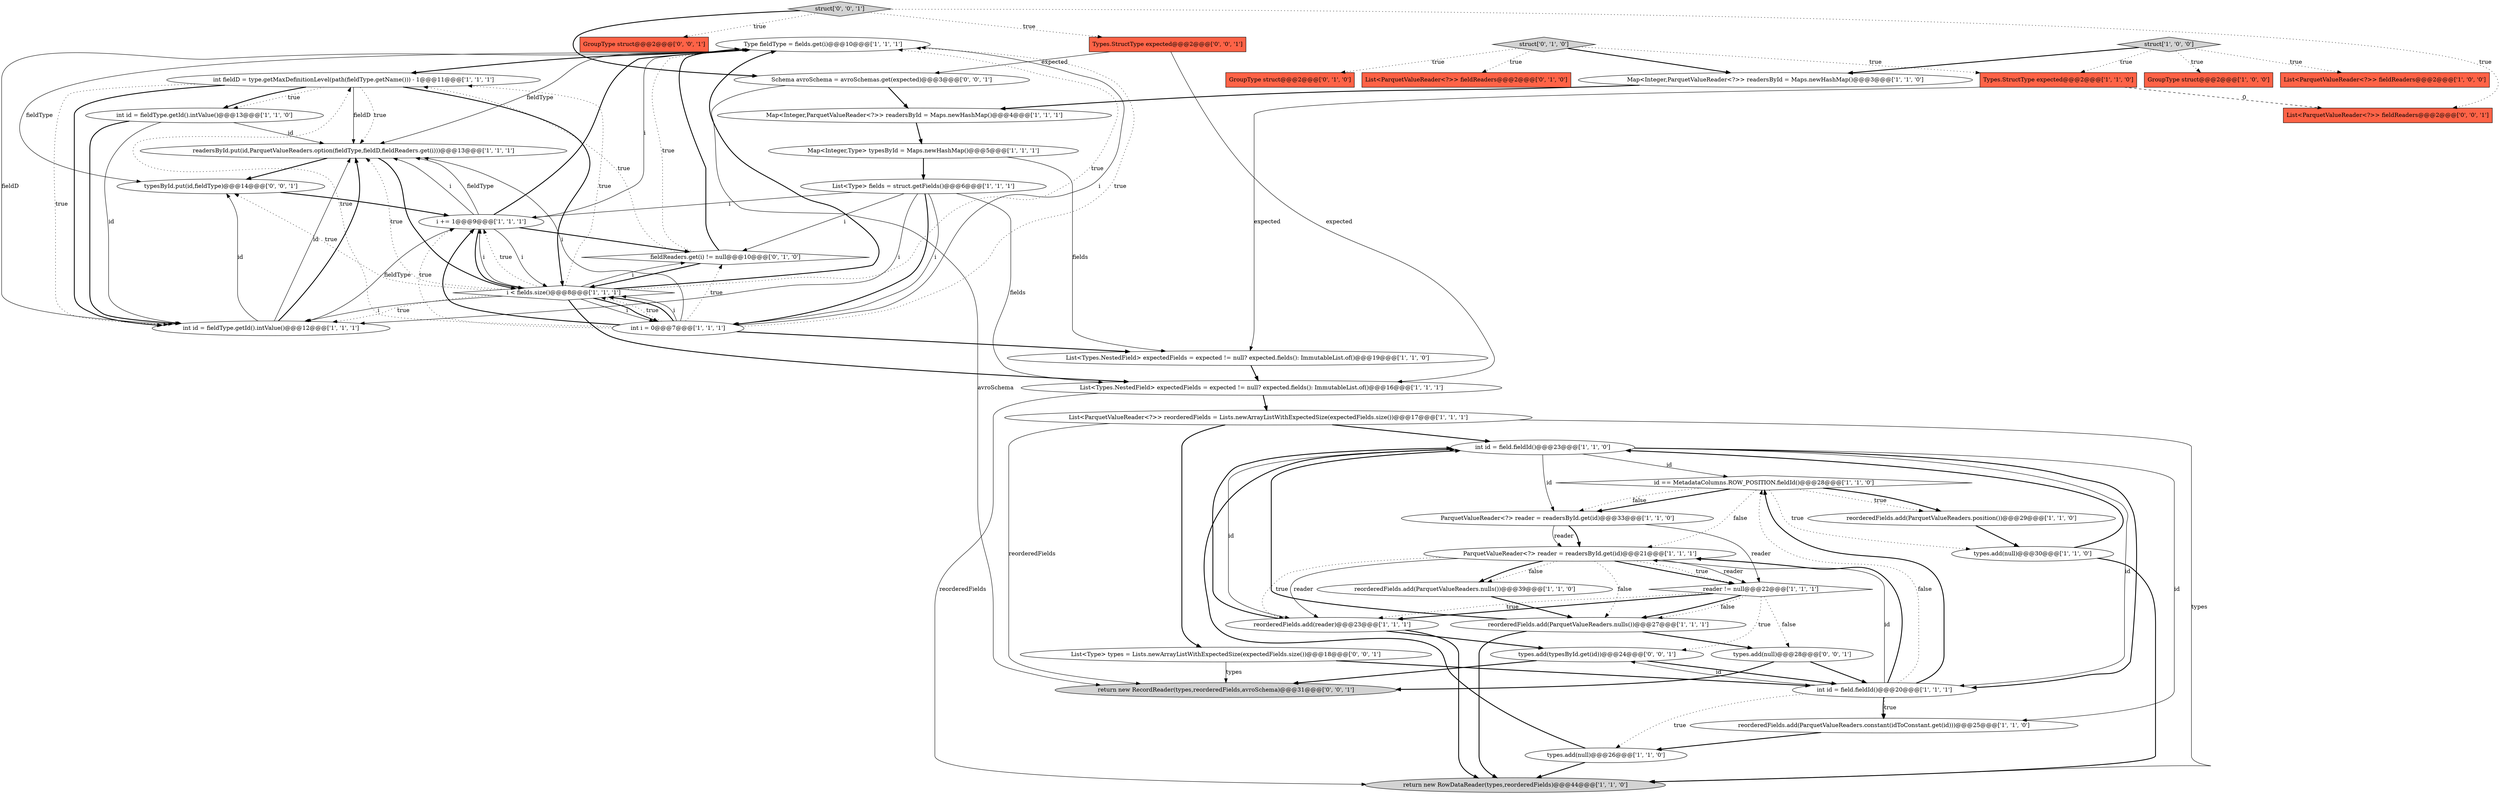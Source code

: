 digraph {
13 [style = filled, label = "Type fieldType = fields.get(i)@@@10@@@['1', '1', '1']", fillcolor = white, shape = ellipse image = "AAA0AAABBB1BBB"];
26 [style = filled, label = "Types.StructType expected@@@2@@@['1', '1', '0']", fillcolor = tomato, shape = box image = "AAA0AAABBB1BBB"];
0 [style = filled, label = "id == MetadataColumns.ROW_POSITION.fieldId()@@@28@@@['1', '1', '0']", fillcolor = white, shape = diamond image = "AAA0AAABBB1BBB"];
27 [style = filled, label = "types.add(null)@@@30@@@['1', '1', '0']", fillcolor = white, shape = ellipse image = "AAA0AAABBB1BBB"];
30 [style = filled, label = "int id = field.fieldId()@@@20@@@['1', '1', '1']", fillcolor = white, shape = ellipse image = "AAA0AAABBB1BBB"];
1 [style = filled, label = "i += 1@@@9@@@['1', '1', '1']", fillcolor = white, shape = ellipse image = "AAA0AAABBB1BBB"];
44 [style = filled, label = "types.add(typesById.get(id))@@@24@@@['0', '0', '1']", fillcolor = white, shape = ellipse image = "AAA0AAABBB3BBB"];
12 [style = filled, label = "List<Types.NestedField> expectedFields = expected != null? expected.fields(): ImmutableList.of()@@@16@@@['1', '1', '1']", fillcolor = white, shape = ellipse image = "AAA0AAABBB1BBB"];
29 [style = filled, label = "int id = field.fieldId()@@@23@@@['1', '1', '0']", fillcolor = white, shape = ellipse image = "AAA0AAABBB1BBB"];
33 [style = filled, label = "GroupType struct@@@2@@@['0', '1', '0']", fillcolor = tomato, shape = box image = "AAA0AAABBB2BBB"];
5 [style = filled, label = "Map<Integer,ParquetValueReader<?>> readersById = Maps.newHashMap()@@@3@@@['1', '1', '0']", fillcolor = white, shape = ellipse image = "AAA0AAABBB1BBB"];
41 [style = filled, label = "List<Type> types = Lists.newArrayListWithExpectedSize(expectedFields.size())@@@18@@@['0', '0', '1']", fillcolor = white, shape = ellipse image = "AAA0AAABBB3BBB"];
28 [style = filled, label = "int id = fieldType.getId().intValue()@@@13@@@['1', '1', '0']", fillcolor = white, shape = ellipse image = "AAA0AAABBB1BBB"];
37 [style = filled, label = "GroupType struct@@@2@@@['0', '0', '1']", fillcolor = tomato, shape = box image = "AAA0AAABBB3BBB"];
35 [style = filled, label = "struct['0', '1', '0']", fillcolor = lightgray, shape = diamond image = "AAA0AAABBB2BBB"];
25 [style = filled, label = "Map<Integer,Type> typesById = Maps.newHashMap()@@@5@@@['1', '1', '1']", fillcolor = white, shape = ellipse image = "AAA0AAABBB1BBB"];
21 [style = filled, label = "int fieldD = type.getMaxDefinitionLevel(path(fieldType.getName())) - 1@@@11@@@['1', '1', '1']", fillcolor = white, shape = ellipse image = "AAA0AAABBB1BBB"];
36 [style = filled, label = "List<ParquetValueReader<?>> fieldReaders@@@2@@@['0', '1', '0']", fillcolor = tomato, shape = box image = "AAA0AAABBB2BBB"];
8 [style = filled, label = "ParquetValueReader<?> reader = readersById.get(id)@@@21@@@['1', '1', '1']", fillcolor = white, shape = ellipse image = "AAA0AAABBB1BBB"];
43 [style = filled, label = "List<ParquetValueReader<?>> fieldReaders@@@2@@@['0', '0', '1']", fillcolor = tomato, shape = box image = "AAA0AAABBB3BBB"];
31 [style = filled, label = "reorderedFields.add(ParquetValueReaders.position())@@@29@@@['1', '1', '0']", fillcolor = white, shape = ellipse image = "AAA0AAABBB1BBB"];
22 [style = filled, label = "GroupType struct@@@2@@@['1', '0', '0']", fillcolor = tomato, shape = box image = "AAA0AAABBB1BBB"];
24 [style = filled, label = "readersById.put(id,ParquetValueReaders.option(fieldType,fieldD,fieldReaders.get(i)))@@@13@@@['1', '1', '1']", fillcolor = white, shape = ellipse image = "AAA0AAABBB1BBB"];
20 [style = filled, label = "reader != null@@@22@@@['1', '1', '1']", fillcolor = white, shape = diamond image = "AAA0AAABBB1BBB"];
6 [style = filled, label = "reorderedFields.add(ParquetValueReaders.constant(idToConstant.get(id)))@@@25@@@['1', '1', '0']", fillcolor = white, shape = ellipse image = "AAA0AAABBB1BBB"];
3 [style = filled, label = "reorderedFields.add(ParquetValueReaders.nulls())@@@27@@@['1', '1', '1']", fillcolor = white, shape = ellipse image = "AAA0AAABBB1BBB"];
9 [style = filled, label = "return new RowDataReader(types,reorderedFields)@@@44@@@['1', '1', '0']", fillcolor = lightgray, shape = ellipse image = "AAA0AAABBB1BBB"];
2 [style = filled, label = "reorderedFields.add(reader)@@@23@@@['1', '1', '1']", fillcolor = white, shape = ellipse image = "AAA0AAABBB1BBB"];
40 [style = filled, label = "typesById.put(id,fieldType)@@@14@@@['0', '0', '1']", fillcolor = white, shape = ellipse image = "AAA0AAABBB3BBB"];
19 [style = filled, label = "List<Type> fields = struct.getFields()@@@6@@@['1', '1', '1']", fillcolor = white, shape = ellipse image = "AAA0AAABBB1BBB"];
7 [style = filled, label = "i < fields.size()@@@8@@@['1', '1', '1']", fillcolor = white, shape = diamond image = "AAA0AAABBB1BBB"];
17 [style = filled, label = "reorderedFields.add(ParquetValueReaders.nulls())@@@39@@@['1', '1', '0']", fillcolor = white, shape = ellipse image = "AAA0AAABBB1BBB"];
11 [style = filled, label = "int id = fieldType.getId().intValue()@@@12@@@['1', '1', '1']", fillcolor = white, shape = ellipse image = "AAA0AAABBB1BBB"];
39 [style = filled, label = "Schema avroSchema = avroSchemas.get(expected)@@@3@@@['0', '0', '1']", fillcolor = white, shape = ellipse image = "AAA0AAABBB3BBB"];
45 [style = filled, label = "struct['0', '0', '1']", fillcolor = lightgray, shape = diamond image = "AAA0AAABBB3BBB"];
16 [style = filled, label = "List<Types.NestedField> expectedFields = expected != null? expected.fields(): ImmutableList.of()@@@19@@@['1', '1', '0']", fillcolor = white, shape = ellipse image = "AAA0AAABBB1BBB"];
15 [style = filled, label = "List<ParquetValueReader<?>> reorderedFields = Lists.newArrayListWithExpectedSize(expectedFields.size())@@@17@@@['1', '1', '1']", fillcolor = white, shape = ellipse image = "AAA0AAABBB1BBB"];
34 [style = filled, label = "fieldReaders.get(i) != null@@@10@@@['0', '1', '0']", fillcolor = white, shape = diamond image = "AAA1AAABBB2BBB"];
23 [style = filled, label = "Map<Integer,ParquetValueReader<?>> readersById = Maps.newHashMap()@@@4@@@['1', '1', '1']", fillcolor = white, shape = ellipse image = "AAA0AAABBB1BBB"];
38 [style = filled, label = "Types.StructType expected@@@2@@@['0', '0', '1']", fillcolor = tomato, shape = box image = "AAA0AAABBB3BBB"];
14 [style = filled, label = "int i = 0@@@7@@@['1', '1', '1']", fillcolor = white, shape = ellipse image = "AAA0AAABBB1BBB"];
46 [style = filled, label = "return new RecordReader(types,reorderedFields,avroSchema)@@@31@@@['0', '0', '1']", fillcolor = lightgray, shape = ellipse image = "AAA0AAABBB3BBB"];
10 [style = filled, label = "List<ParquetValueReader<?>> fieldReaders@@@2@@@['1', '0', '0']", fillcolor = tomato, shape = box image = "AAA0AAABBB1BBB"];
4 [style = filled, label = "ParquetValueReader<?> reader = readersById.get(id)@@@33@@@['1', '1', '0']", fillcolor = white, shape = ellipse image = "AAA0AAABBB1BBB"];
32 [style = filled, label = "struct['1', '0', '0']", fillcolor = lightgray, shape = diamond image = "AAA0AAABBB1BBB"];
42 [style = filled, label = "types.add(null)@@@28@@@['0', '0', '1']", fillcolor = white, shape = ellipse image = "AAA0AAABBB3BBB"];
18 [style = filled, label = "types.add(null)@@@26@@@['1', '1', '0']", fillcolor = white, shape = ellipse image = "AAA0AAABBB1BBB"];
26->43 [style = dashed, label="0"];
1->7 [style = solid, label="i"];
0->4 [style = bold, label=""];
29->2 [style = solid, label="id"];
7->14 [style = solid, label="i"];
35->36 [style = dotted, label="true"];
0->31 [style = dotted, label="true"];
25->19 [style = bold, label=""];
3->42 [style = bold, label=""];
4->8 [style = bold, label=""];
25->16 [style = solid, label="fields"];
17->3 [style = bold, label=""];
38->12 [style = solid, label="expected"];
14->7 [style = dotted, label="true"];
7->13 [style = bold, label=""];
16->12 [style = bold, label=""];
19->12 [style = solid, label="fields"];
2->29 [style = bold, label=""];
32->10 [style = dotted, label="true"];
3->9 [style = bold, label=""];
44->30 [style = bold, label=""];
19->34 [style = solid, label="i"];
8->2 [style = solid, label="reader"];
32->22 [style = dotted, label="true"];
14->13 [style = solid, label="i"];
21->11 [style = dotted, label="true"];
20->2 [style = bold, label=""];
28->11 [style = bold, label=""];
0->4 [style = dotted, label="false"];
8->20 [style = bold, label=""];
8->3 [style = dotted, label="false"];
7->34 [style = solid, label="i"];
12->9 [style = solid, label="reorderedFields"];
14->7 [style = bold, label=""];
40->1 [style = bold, label=""];
45->37 [style = dotted, label="true"];
44->46 [style = bold, label=""];
24->7 [style = bold, label=""];
41->30 [style = bold, label=""];
11->24 [style = solid, label="id"];
4->20 [style = solid, label="reader"];
7->1 [style = solid, label="i"];
30->8 [style = solid, label="id"];
21->24 [style = dotted, label="true"];
7->13 [style = dotted, label="true"];
8->20 [style = dotted, label="true"];
13->40 [style = solid, label="fieldType"];
30->44 [style = solid, label="id"];
14->7 [style = solid, label="i"];
1->24 [style = solid, label="fieldType"];
34->13 [style = dotted, label="true"];
7->14 [style = bold, label=""];
35->5 [style = bold, label=""];
30->18 [style = dotted, label="true"];
7->12 [style = bold, label=""];
8->17 [style = dotted, label="false"];
30->6 [style = bold, label=""];
7->11 [style = solid, label="i"];
39->46 [style = solid, label="avroSchema"];
15->41 [style = bold, label=""];
45->43 [style = dotted, label="true"];
0->8 [style = dotted, label="false"];
21->24 [style = solid, label="fieldD"];
7->24 [style = dotted, label="true"];
29->30 [style = solid, label="id"];
15->9 [style = solid, label="types"];
19->14 [style = bold, label=""];
41->46 [style = solid, label="types"];
14->34 [style = dotted, label="true"];
1->34 [style = bold, label=""];
18->29 [style = bold, label=""];
2->44 [style = bold, label=""];
1->13 [style = bold, label=""];
3->29 [style = bold, label=""];
34->13 [style = bold, label=""];
15->29 [style = bold, label=""];
21->11 [style = bold, label=""];
24->40 [style = bold, label=""];
6->18 [style = bold, label=""];
23->25 [style = bold, label=""];
15->46 [style = solid, label="reorderedFields"];
20->3 [style = bold, label=""];
7->21 [style = dotted, label="true"];
20->44 [style = dotted, label="true"];
14->16 [style = bold, label=""];
29->0 [style = solid, label="id"];
14->1 [style = dotted, label="true"];
34->7 [style = bold, label=""];
19->1 [style = solid, label="i"];
1->11 [style = solid, label="fieldType"];
29->6 [style = solid, label="id"];
27->9 [style = bold, label=""];
38->39 [style = solid, label="expected"];
8->2 [style = dotted, label="true"];
7->1 [style = dotted, label="true"];
11->24 [style = bold, label=""];
1->24 [style = solid, label="i"];
7->11 [style = dotted, label="true"];
30->0 [style = dotted, label="false"];
2->9 [style = bold, label=""];
18->9 [style = bold, label=""];
14->13 [style = dotted, label="true"];
13->11 [style = solid, label="fieldD"];
26->16 [style = solid, label="expected"];
30->6 [style = dotted, label="true"];
20->42 [style = dotted, label="false"];
30->0 [style = bold, label=""];
21->7 [style = bold, label=""];
29->4 [style = solid, label="id"];
1->7 [style = bold, label=""];
21->28 [style = dotted, label="true"];
29->30 [style = bold, label=""];
1->13 [style = solid, label="i"];
13->24 [style = solid, label="fieldType"];
28->11 [style = solid, label="id"];
20->3 [style = dotted, label="false"];
20->2 [style = dotted, label="true"];
32->5 [style = bold, label=""];
35->33 [style = dotted, label="true"];
12->15 [style = bold, label=""];
32->26 [style = dotted, label="true"];
8->20 [style = solid, label="reader"];
8->17 [style = bold, label=""];
0->31 [style = bold, label=""];
11->40 [style = solid, label="id"];
14->1 [style = bold, label=""];
27->29 [style = bold, label=""];
14->21 [style = dotted, label="true"];
45->38 [style = dotted, label="true"];
5->23 [style = bold, label=""];
35->26 [style = dotted, label="true"];
28->24 [style = solid, label="id"];
0->27 [style = dotted, label="true"];
42->46 [style = bold, label=""];
19->14 [style = solid, label="i"];
4->8 [style = solid, label="reader"];
7->40 [style = dotted, label="true"];
30->8 [style = bold, label=""];
19->11 [style = solid, label="i"];
34->21 [style = dotted, label="true"];
39->23 [style = bold, label=""];
45->39 [style = bold, label=""];
31->27 [style = bold, label=""];
14->24 [style = solid, label="i"];
21->28 [style = bold, label=""];
42->30 [style = bold, label=""];
13->21 [style = bold, label=""];
}
